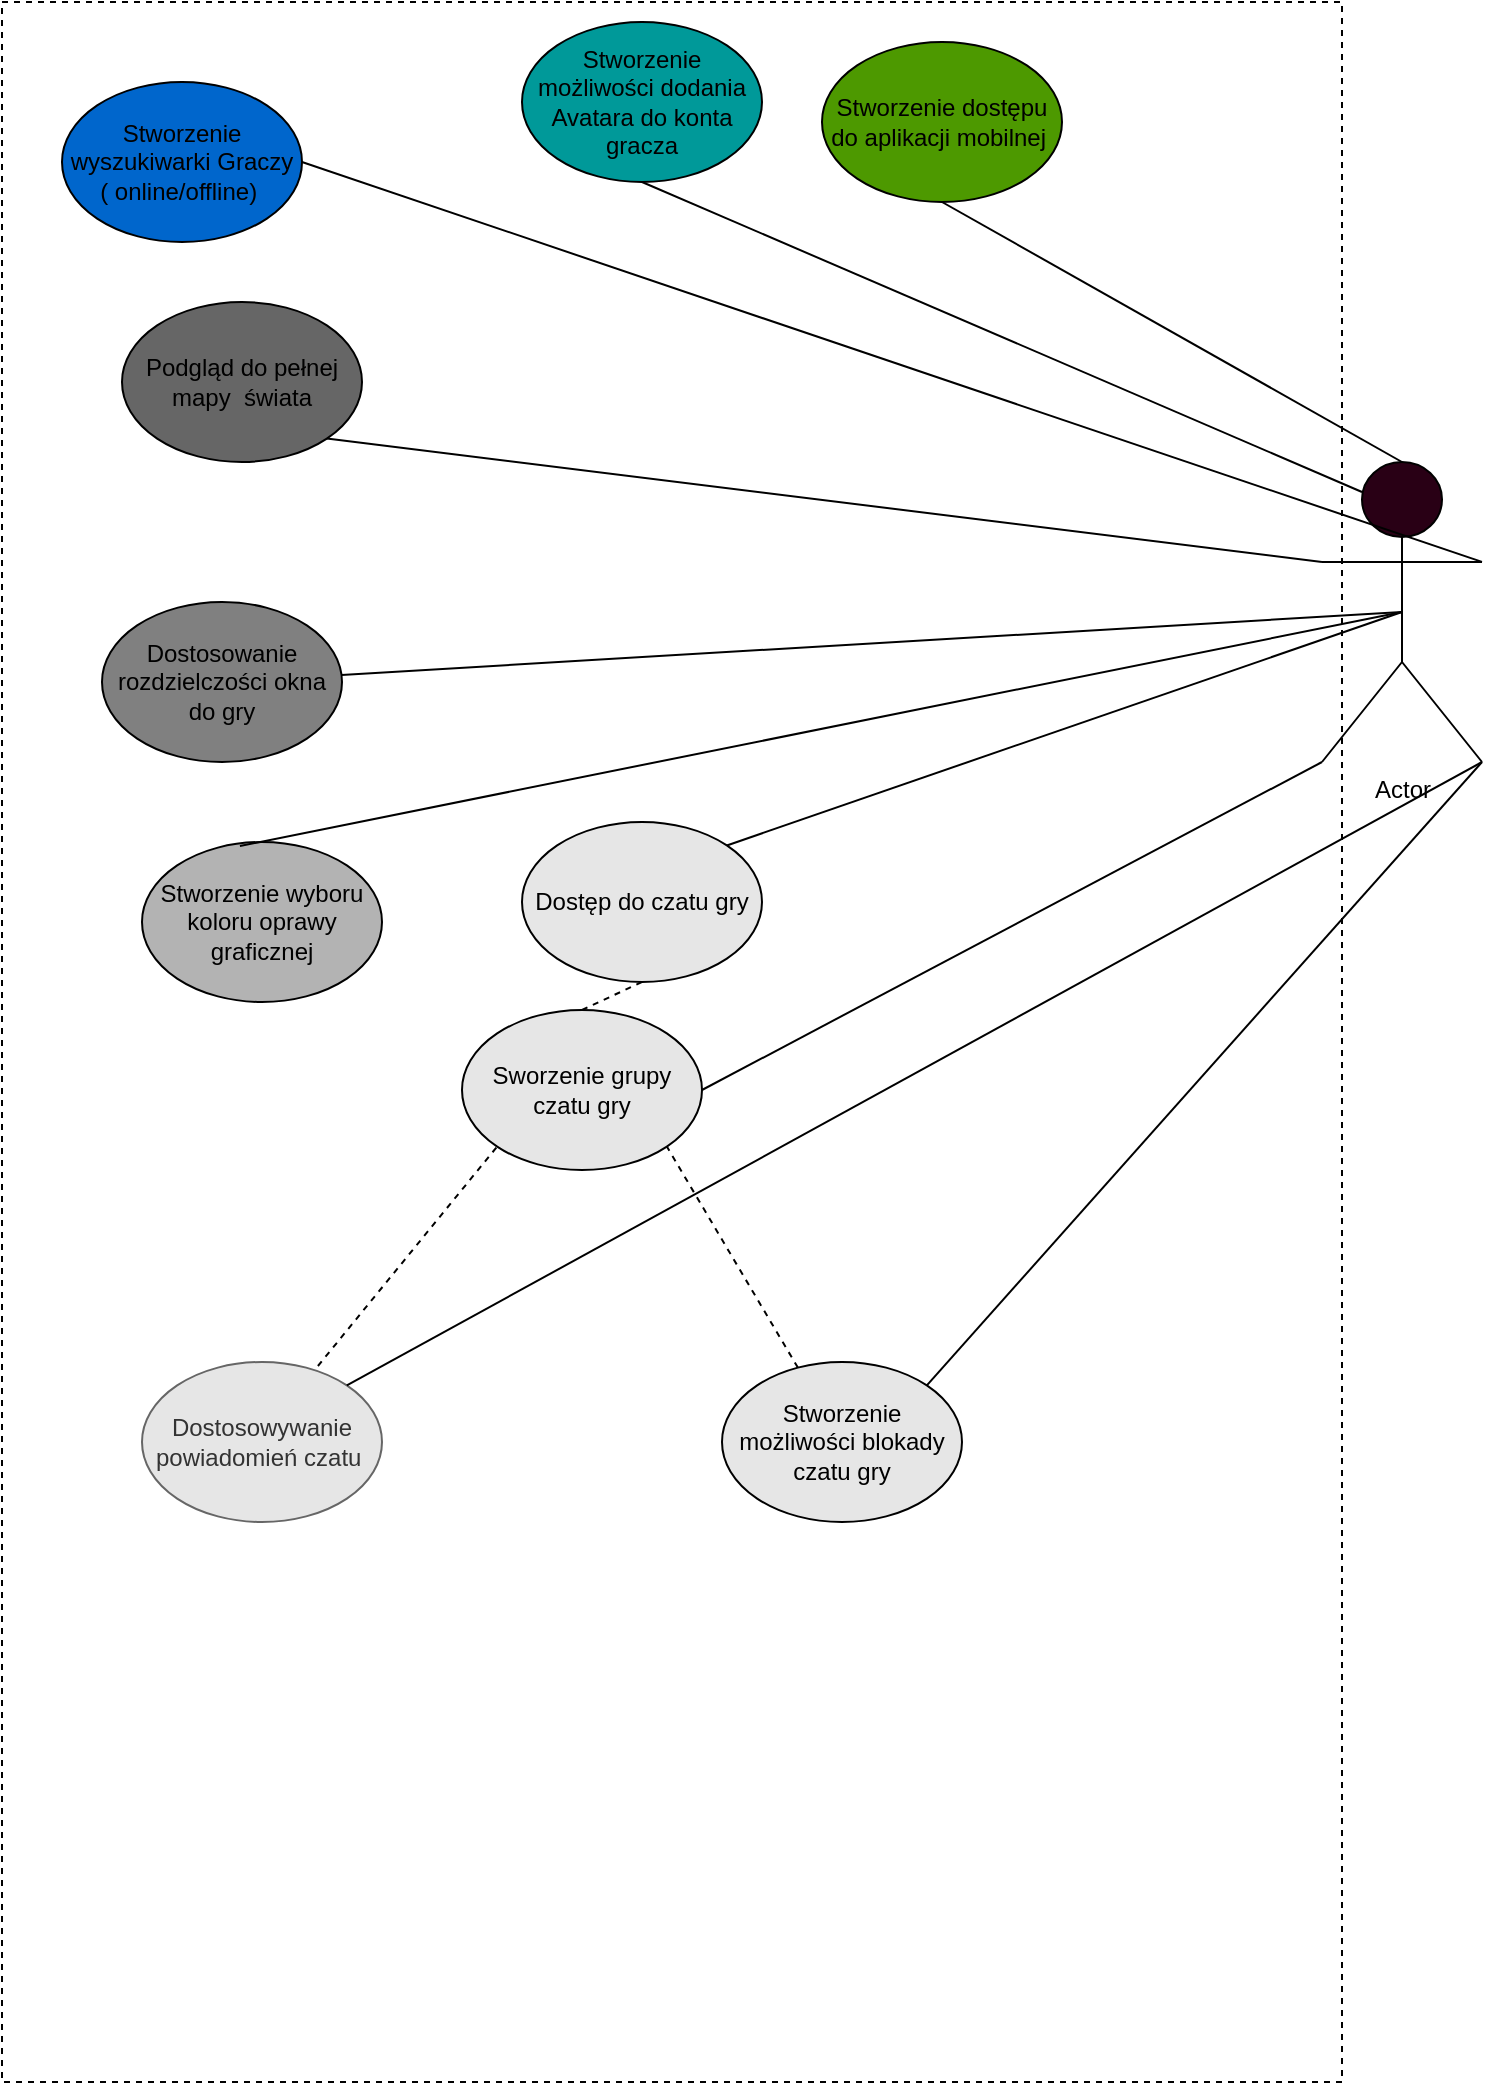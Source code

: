 <mxfile version="12.4.2" type="github" pages="1">
  <diagram id="70gZRt3q0eoW61slp-_8" name="Page-1">
    <mxGraphModel dx="1422" dy="794" grid="1" gridSize="10" guides="1" tooltips="1" connect="1" arrows="1" fold="1" page="1" pageScale="1" pageWidth="827" pageHeight="1169" math="0" shadow="0">
      <root>
        <mxCell id="0"/>
        <mxCell id="1" parent="0"/>
        <mxCell id="23mxCUqjVjc-qdjYl1kk-12" value="" style="rounded=0;whiteSpace=wrap;html=1;dashed=1;fillColor=none;" vertex="1" parent="1">
          <mxGeometry x="80" y="40" width="670" height="1040" as="geometry"/>
        </mxCell>
        <mxCell id="e1HbH2SgWsViKI4H7jnL-1" value="Actor" style="shape=umlActor;verticalLabelPosition=bottom;labelBackgroundColor=#ffffff;verticalAlign=top;html=1;outlineConnect=0;fillColor=#290015;" parent="1" vertex="1">
          <mxGeometry x="740" y="270" width="80" height="150" as="geometry"/>
        </mxCell>
        <mxCell id="e1HbH2SgWsViKI4H7jnL-2" value="Stworzenie możliwości blokady czatu gry" style="ellipse;whiteSpace=wrap;html=1;fillColor=#E6E6E6;" parent="1" vertex="1">
          <mxGeometry x="440" y="720" width="120" height="80" as="geometry"/>
        </mxCell>
        <mxCell id="e1HbH2SgWsViKI4H7jnL-3" value="Stworzenie możliwości dodania Avatara do konta gracza" style="ellipse;whiteSpace=wrap;html=1;fillColor=#009999;" parent="1" vertex="1">
          <mxGeometry x="340" y="50" width="120" height="80" as="geometry"/>
        </mxCell>
        <mxCell id="e1HbH2SgWsViKI4H7jnL-4" value="Podgląd do pełnej mapy&amp;nbsp; świata" style="ellipse;whiteSpace=wrap;html=1;fillColor=#666666;" parent="1" vertex="1">
          <mxGeometry x="140" y="190" width="120" height="80" as="geometry"/>
        </mxCell>
        <mxCell id="e1HbH2SgWsViKI4H7jnL-5" value="Sworzenie grupy czatu gry" style="ellipse;whiteSpace=wrap;html=1;fillColor=#E6E6E6;" parent="1" vertex="1">
          <mxGeometry x="310" y="544" width="120" height="80" as="geometry"/>
        </mxCell>
        <mxCell id="e1HbH2SgWsViKI4H7jnL-7" value="Dostosowywanie powiadomień czatu&amp;nbsp;" style="ellipse;whiteSpace=wrap;html=1;fillColor=#E6E6E6;strokeColor=#666666;fontColor=#333333;" parent="1" vertex="1">
          <mxGeometry x="150" y="720" width="120" height="80" as="geometry"/>
        </mxCell>
        <mxCell id="e1HbH2SgWsViKI4H7jnL-8" value="Stworzenie wyszukiwarki Graczy ( online/offline)&amp;nbsp;" style="ellipse;whiteSpace=wrap;html=1;fillColor=#0066CC;" parent="1" vertex="1">
          <mxGeometry x="110" y="80" width="120" height="80" as="geometry"/>
        </mxCell>
        <mxCell id="e1HbH2SgWsViKI4H7jnL-9" value="Stworzenie dostępu do aplikacji mobilnej&amp;nbsp;" style="ellipse;whiteSpace=wrap;html=1;fillColor=#4D9900;" parent="1" vertex="1">
          <mxGeometry x="490" y="60" width="120" height="80" as="geometry"/>
        </mxCell>
        <mxCell id="e1HbH2SgWsViKI4H7jnL-10" value="Stworzenie wyboru koloru oprawy graficznej" style="ellipse;whiteSpace=wrap;html=1;fillColor=#B3B3B3;" parent="1" vertex="1">
          <mxGeometry x="150" y="460" width="120" height="80" as="geometry"/>
        </mxCell>
        <mxCell id="e1HbH2SgWsViKI4H7jnL-11" value="Dostosowanie rozdzielczości okna do gry" style="ellipse;whiteSpace=wrap;html=1;fillColor=#808080;" parent="1" vertex="1">
          <mxGeometry x="130" y="340" width="120" height="80" as="geometry"/>
        </mxCell>
        <mxCell id="e1HbH2SgWsViKI4H7jnL-19" value="" style="endArrow=none;html=1;exitX=0;exitY=0.333;exitDx=0;exitDy=0;exitPerimeter=0;entryX=1;entryY=1;entryDx=0;entryDy=0;" parent="1" source="e1HbH2SgWsViKI4H7jnL-1" target="e1HbH2SgWsViKI4H7jnL-4" edge="1">
          <mxGeometry width="50" height="50" relative="1" as="geometry">
            <mxPoint x="235" y="215" as="sourcePoint"/>
            <mxPoint x="285" y="165" as="targetPoint"/>
          </mxGeometry>
        </mxCell>
        <mxCell id="e1HbH2SgWsViKI4H7jnL-20" value="" style="endArrow=none;html=1;entryX=0.5;entryY=0.5;entryDx=0;entryDy=0;entryPerimeter=0;exitX=0.408;exitY=0.025;exitDx=0;exitDy=0;exitPerimeter=0;" parent="1" source="e1HbH2SgWsViKI4H7jnL-10" target="e1HbH2SgWsViKI4H7jnL-1" edge="1">
          <mxGeometry width="50" height="50" relative="1" as="geometry">
            <mxPoint x="150" y="480" as="sourcePoint"/>
            <mxPoint x="200" y="430" as="targetPoint"/>
          </mxGeometry>
        </mxCell>
        <mxCell id="e1HbH2SgWsViKI4H7jnL-22" value="" style="endArrow=none;html=1;entryX=1;entryY=0;entryDx=0;entryDy=0;exitX=1;exitY=1;exitDx=0;exitDy=0;exitPerimeter=0;" parent="1" source="e1HbH2SgWsViKI4H7jnL-1" target="e1HbH2SgWsViKI4H7jnL-2" edge="1">
          <mxGeometry width="50" height="50" relative="1" as="geometry">
            <mxPoint x="425" y="330" as="sourcePoint"/>
            <mxPoint x="310" y="170" as="targetPoint"/>
          </mxGeometry>
        </mxCell>
        <mxCell id="e1HbH2SgWsViKI4H7jnL-26" value="" style="endArrow=none;html=1;entryX=0.5;entryY=0.5;entryDx=0;entryDy=0;entryPerimeter=0;" parent="1" source="e1HbH2SgWsViKI4H7jnL-11" target="e1HbH2SgWsViKI4H7jnL-1" edge="1">
          <mxGeometry width="50" height="50" relative="1" as="geometry">
            <mxPoint x="430" y="490" as="sourcePoint"/>
            <mxPoint x="755" y="350" as="targetPoint"/>
          </mxGeometry>
        </mxCell>
        <mxCell id="e1HbH2SgWsViKI4H7jnL-33" value="" style="endArrow=none;html=1;entryX=0.5;entryY=1;entryDx=0;entryDy=0;exitX=0.25;exitY=0.1;exitDx=0;exitDy=0;exitPerimeter=0;" parent="1" edge="1" target="e1HbH2SgWsViKI4H7jnL-3" source="e1HbH2SgWsViKI4H7jnL-1">
          <mxGeometry width="50" height="50" relative="1" as="geometry">
            <mxPoint x="620" y="190" as="sourcePoint"/>
            <mxPoint x="670" y="140" as="targetPoint"/>
          </mxGeometry>
        </mxCell>
        <mxCell id="23mxCUqjVjc-qdjYl1kk-1" value="" style="endArrow=none;html=1;entryX=0.5;entryY=1;entryDx=0;entryDy=0;exitX=0.5;exitY=0;exitDx=0;exitDy=0;exitPerimeter=0;" edge="1" parent="1" source="e1HbH2SgWsViKI4H7jnL-1" target="e1HbH2SgWsViKI4H7jnL-9">
          <mxGeometry width="50" height="50" relative="1" as="geometry">
            <mxPoint x="640" y="170" as="sourcePoint"/>
            <mxPoint x="690" y="120" as="targetPoint"/>
          </mxGeometry>
        </mxCell>
        <mxCell id="23mxCUqjVjc-qdjYl1kk-2" value="" style="endArrow=none;html=1;entryX=1;entryY=0.5;entryDx=0;entryDy=0;exitX=1;exitY=0.333;exitDx=0;exitDy=0;exitPerimeter=0;" edge="1" parent="1" source="e1HbH2SgWsViKI4H7jnL-1" target="e1HbH2SgWsViKI4H7jnL-8">
          <mxGeometry width="50" height="50" relative="1" as="geometry">
            <mxPoint x="390" y="240" as="sourcePoint"/>
            <mxPoint x="440" y="190" as="targetPoint"/>
          </mxGeometry>
        </mxCell>
        <mxCell id="23mxCUqjVjc-qdjYl1kk-3" value="" style="endArrow=none;html=1;exitX=1;exitY=0.5;exitDx=0;exitDy=0;entryX=0;entryY=1;entryDx=0;entryDy=0;entryPerimeter=0;" edge="1" parent="1" source="e1HbH2SgWsViKI4H7jnL-5" target="e1HbH2SgWsViKI4H7jnL-1">
          <mxGeometry width="50" height="50" relative="1" as="geometry">
            <mxPoint x="460" y="540" as="sourcePoint"/>
            <mxPoint x="510" y="490" as="targetPoint"/>
          </mxGeometry>
        </mxCell>
        <mxCell id="23mxCUqjVjc-qdjYl1kk-4" value="" style="endArrow=none;dashed=1;html=1;entryX=1;entryY=1;entryDx=0;entryDy=0;" edge="1" parent="1" source="e1HbH2SgWsViKI4H7jnL-2" target="e1HbH2SgWsViKI4H7jnL-5">
          <mxGeometry width="50" height="50" relative="1" as="geometry">
            <mxPoint x="295" y="700" as="sourcePoint"/>
            <mxPoint x="345" y="650" as="targetPoint"/>
          </mxGeometry>
        </mxCell>
        <mxCell id="23mxCUqjVjc-qdjYl1kk-5" value="" style="endArrow=none;dashed=1;html=1;entryX=0;entryY=1;entryDx=0;entryDy=0;exitX=0.733;exitY=0.025;exitDx=0;exitDy=0;exitPerimeter=0;" edge="1" parent="1" source="e1HbH2SgWsViKI4H7jnL-7" target="e1HbH2SgWsViKI4H7jnL-5">
          <mxGeometry width="50" height="50" relative="1" as="geometry">
            <mxPoint x="225" y="710" as="sourcePoint"/>
            <mxPoint x="275" y="660" as="targetPoint"/>
          </mxGeometry>
        </mxCell>
        <mxCell id="23mxCUqjVjc-qdjYl1kk-6" value="" style="endArrow=none;html=1;exitX=1;exitY=0;exitDx=0;exitDy=0;entryX=1;entryY=1;entryDx=0;entryDy=0;entryPerimeter=0;" edge="1" parent="1" source="e1HbH2SgWsViKI4H7jnL-7" target="e1HbH2SgWsViKI4H7jnL-1">
          <mxGeometry width="50" height="50" relative="1" as="geometry">
            <mxPoint x="520" y="640" as="sourcePoint"/>
            <mxPoint x="570" y="590" as="targetPoint"/>
          </mxGeometry>
        </mxCell>
        <mxCell id="23mxCUqjVjc-qdjYl1kk-7" value="Dostęp do czatu gry" style="ellipse;whiteSpace=wrap;html=1;fillColor=#E6E6E6;" vertex="1" parent="1">
          <mxGeometry x="340" y="450" width="120" height="80" as="geometry"/>
        </mxCell>
        <mxCell id="23mxCUqjVjc-qdjYl1kk-8" value="" style="endArrow=none;dashed=1;html=1;entryX=0.5;entryY=1;entryDx=0;entryDy=0;exitX=0.5;exitY=0;exitDx=0;exitDy=0;" edge="1" parent="1" source="e1HbH2SgWsViKI4H7jnL-5" target="23mxCUqjVjc-qdjYl1kk-7">
          <mxGeometry width="50" height="50" relative="1" as="geometry">
            <mxPoint x="290" y="590" as="sourcePoint"/>
            <mxPoint x="340" y="540" as="targetPoint"/>
          </mxGeometry>
        </mxCell>
        <mxCell id="23mxCUqjVjc-qdjYl1kk-9" value="" style="endArrow=none;html=1;exitX=1;exitY=0;exitDx=0;exitDy=0;entryX=0.5;entryY=0.5;entryDx=0;entryDy=0;entryPerimeter=0;" edge="1" parent="1" source="23mxCUqjVjc-qdjYl1kk-7" target="e1HbH2SgWsViKI4H7jnL-1">
          <mxGeometry width="50" height="50" relative="1" as="geometry">
            <mxPoint x="520" y="490" as="sourcePoint"/>
            <mxPoint x="570" y="440" as="targetPoint"/>
          </mxGeometry>
        </mxCell>
      </root>
    </mxGraphModel>
  </diagram>
</mxfile>
